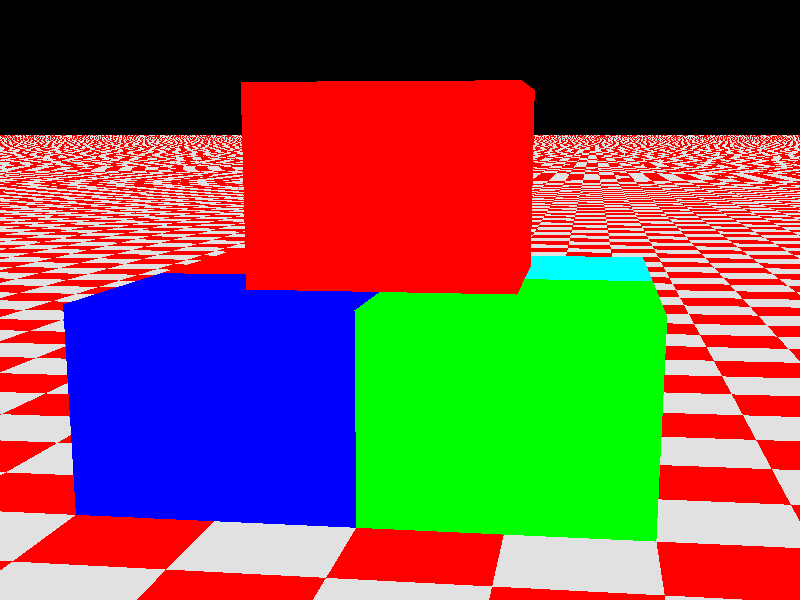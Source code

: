 // $Id$
#include "shapes.inc"
#include "colors.inc"

object {
	Cube
	translate <-1, 0, 1>
	pigment {
		color Red
	}
}

object {
	Cube
	translate <1, 0, 1>
	pigment {
		color Cyan
	}
}

object {
	Cube
	translate <-1, 0, -1>
	pigment {
		color Blue
	}
}

object {
	Cube
	translate <1, 0, -1>
	pigment {
		color Green
	}
}

object {
	Cube
	translate <0, 2, 0>
	pigment {
		color Red
	}
}

plane {
	y, -1
	pigment {
		checker Red Gray
	}
	finish {
		phong 1
		reflection 0.5
	}
}

light_source {
	<-250, 250, -500>
	color White
	parallel point_at <0, 0, 0>
}

camera {
	location <1.5, 2.5, -10>
	look_at <0, 0.75, 0>
	angle 35
	up <0, 1, 0>
	right <1, 0, 0>
}
